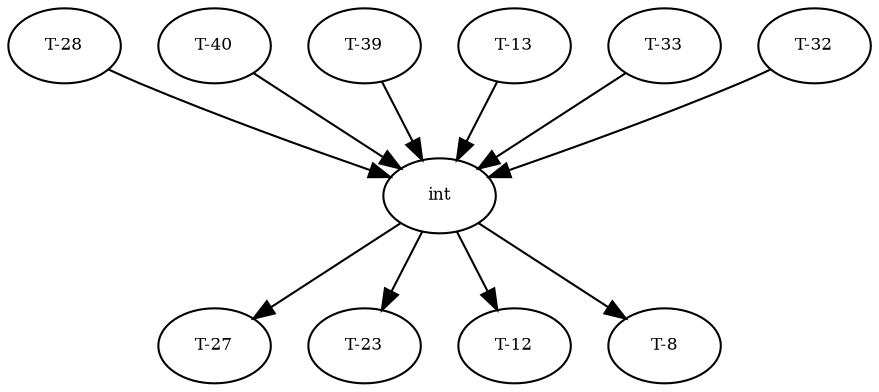 digraph RGL__DirectedAdjacencyGraph {
    "T-28" [
        fontsize = 8,
        label = "T-28"
    ]

    int [
        fontsize = 8,
        label = int
    ]

    "T-40" [
        fontsize = 8,
        label = "T-40"
    ]

    "T-39" [
        fontsize = 8,
        label = "T-39"
    ]

    "T-13" [
        fontsize = 8,
        label = "T-13"
    ]

    "T-33" [
        fontsize = 8,
        label = "T-33"
    ]

    "T-32" [
        fontsize = 8,
        label = "T-32"
    ]

    "T-27" [
        fontsize = 8,
        label = "T-27"
    ]

    "T-23" [
        fontsize = 8,
        label = "T-23"
    ]

    "T-12" [
        fontsize = 8,
        label = "T-12"
    ]

    "T-8" [
        fontsize = 8,
        label = "T-8"
    ]

    "T-28" -> int [
        fontsize = 8
    ]

    int -> "T-27" [
        fontsize = 8
    ]

    int -> "T-23" [
        fontsize = 8
    ]

    int -> "T-12" [
        fontsize = 8
    ]

    int -> "T-8" [
        fontsize = 8
    ]

    "T-40" -> int [
        fontsize = 8
    ]

    "T-39" -> int [
        fontsize = 8
    ]

    "T-13" -> int [
        fontsize = 8
    ]

    "T-33" -> int [
        fontsize = 8
    ]

    "T-32" -> int [
        fontsize = 8
    ]
}
